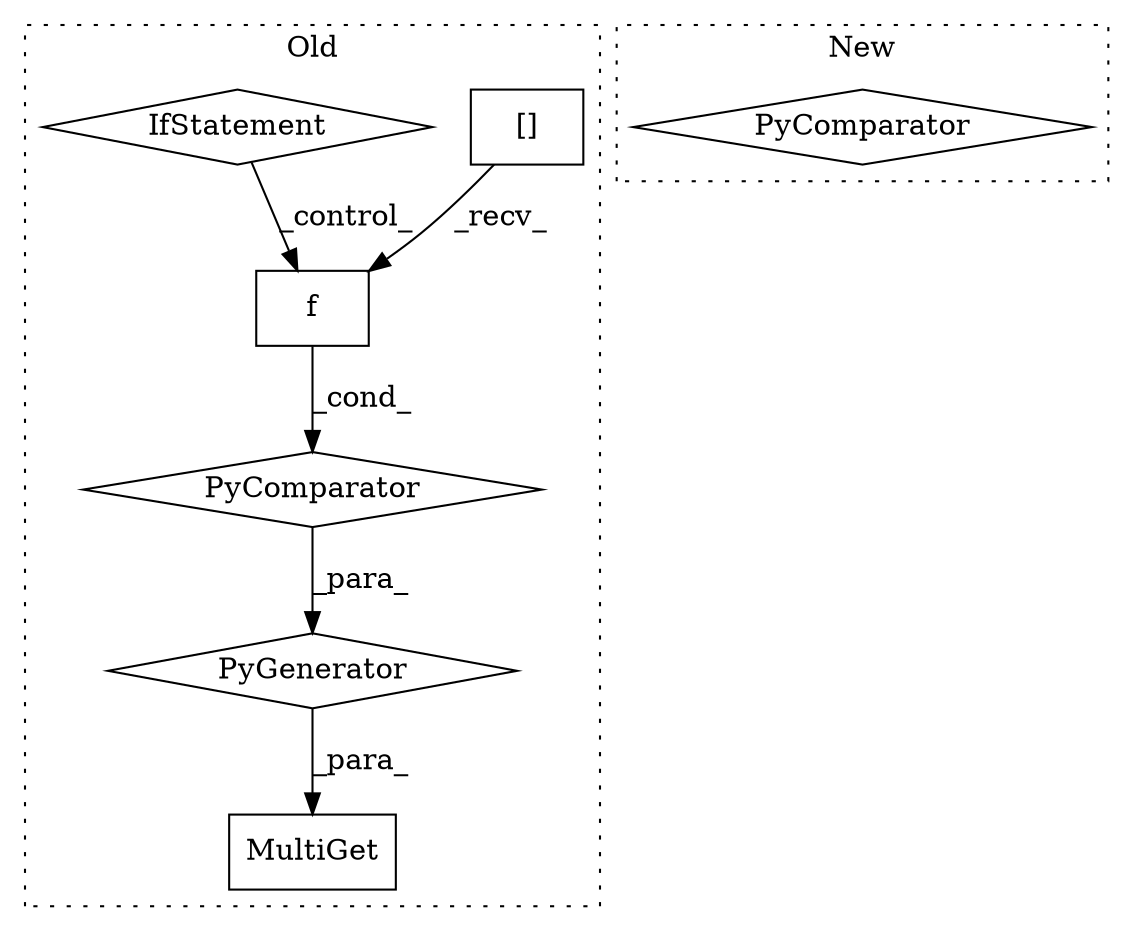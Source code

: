 digraph G {
subgraph cluster0 {
1 [label="MultiGet" a="32" s="8473,8661" l="18,-3" shape="box"];
3 [label="PyGenerator" a="107" s="8491" l="170" shape="diamond"];
4 [label="PyComparator" a="113" s="8622" l="33" shape="diamond"];
5 [label="f" a="32" s="8512,8563" l="2,1" shape="box"];
6 [label="[]" a="2" s="8491,8510" l="4,1" shape="box"];
7 [label="IfStatement" a="25" s="8622" l="33" shape="diamond"];
label = "Old";
style="dotted";
}
subgraph cluster1 {
2 [label="PyComparator" a="113" s="8701" l="41" shape="diamond"];
label = "New";
style="dotted";
}
3 -> 1 [label="_para_"];
4 -> 3 [label="_para_"];
5 -> 4 [label="_cond_"];
6 -> 5 [label="_recv_"];
7 -> 5 [label="_control_"];
}